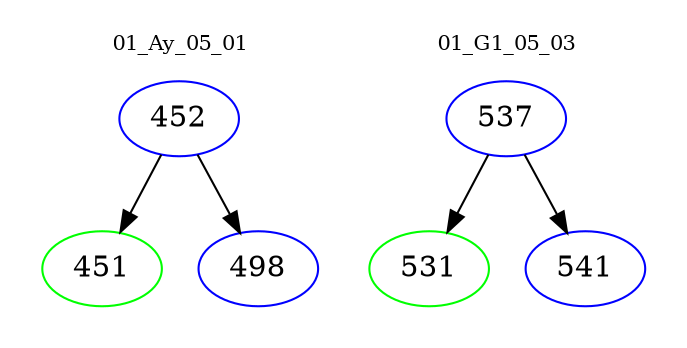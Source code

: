 digraph{
subgraph cluster_0 {
color = white
label = "01_Ay_05_01";
fontsize=10;
T0_452 [label="452", color="blue"]
T0_452 -> T0_451 [color="black"]
T0_451 [label="451", color="green"]
T0_452 -> T0_498 [color="black"]
T0_498 [label="498", color="blue"]
}
subgraph cluster_1 {
color = white
label = "01_G1_05_03";
fontsize=10;
T1_537 [label="537", color="blue"]
T1_537 -> T1_531 [color="black"]
T1_531 [label="531", color="green"]
T1_537 -> T1_541 [color="black"]
T1_541 [label="541", color="blue"]
}
}
